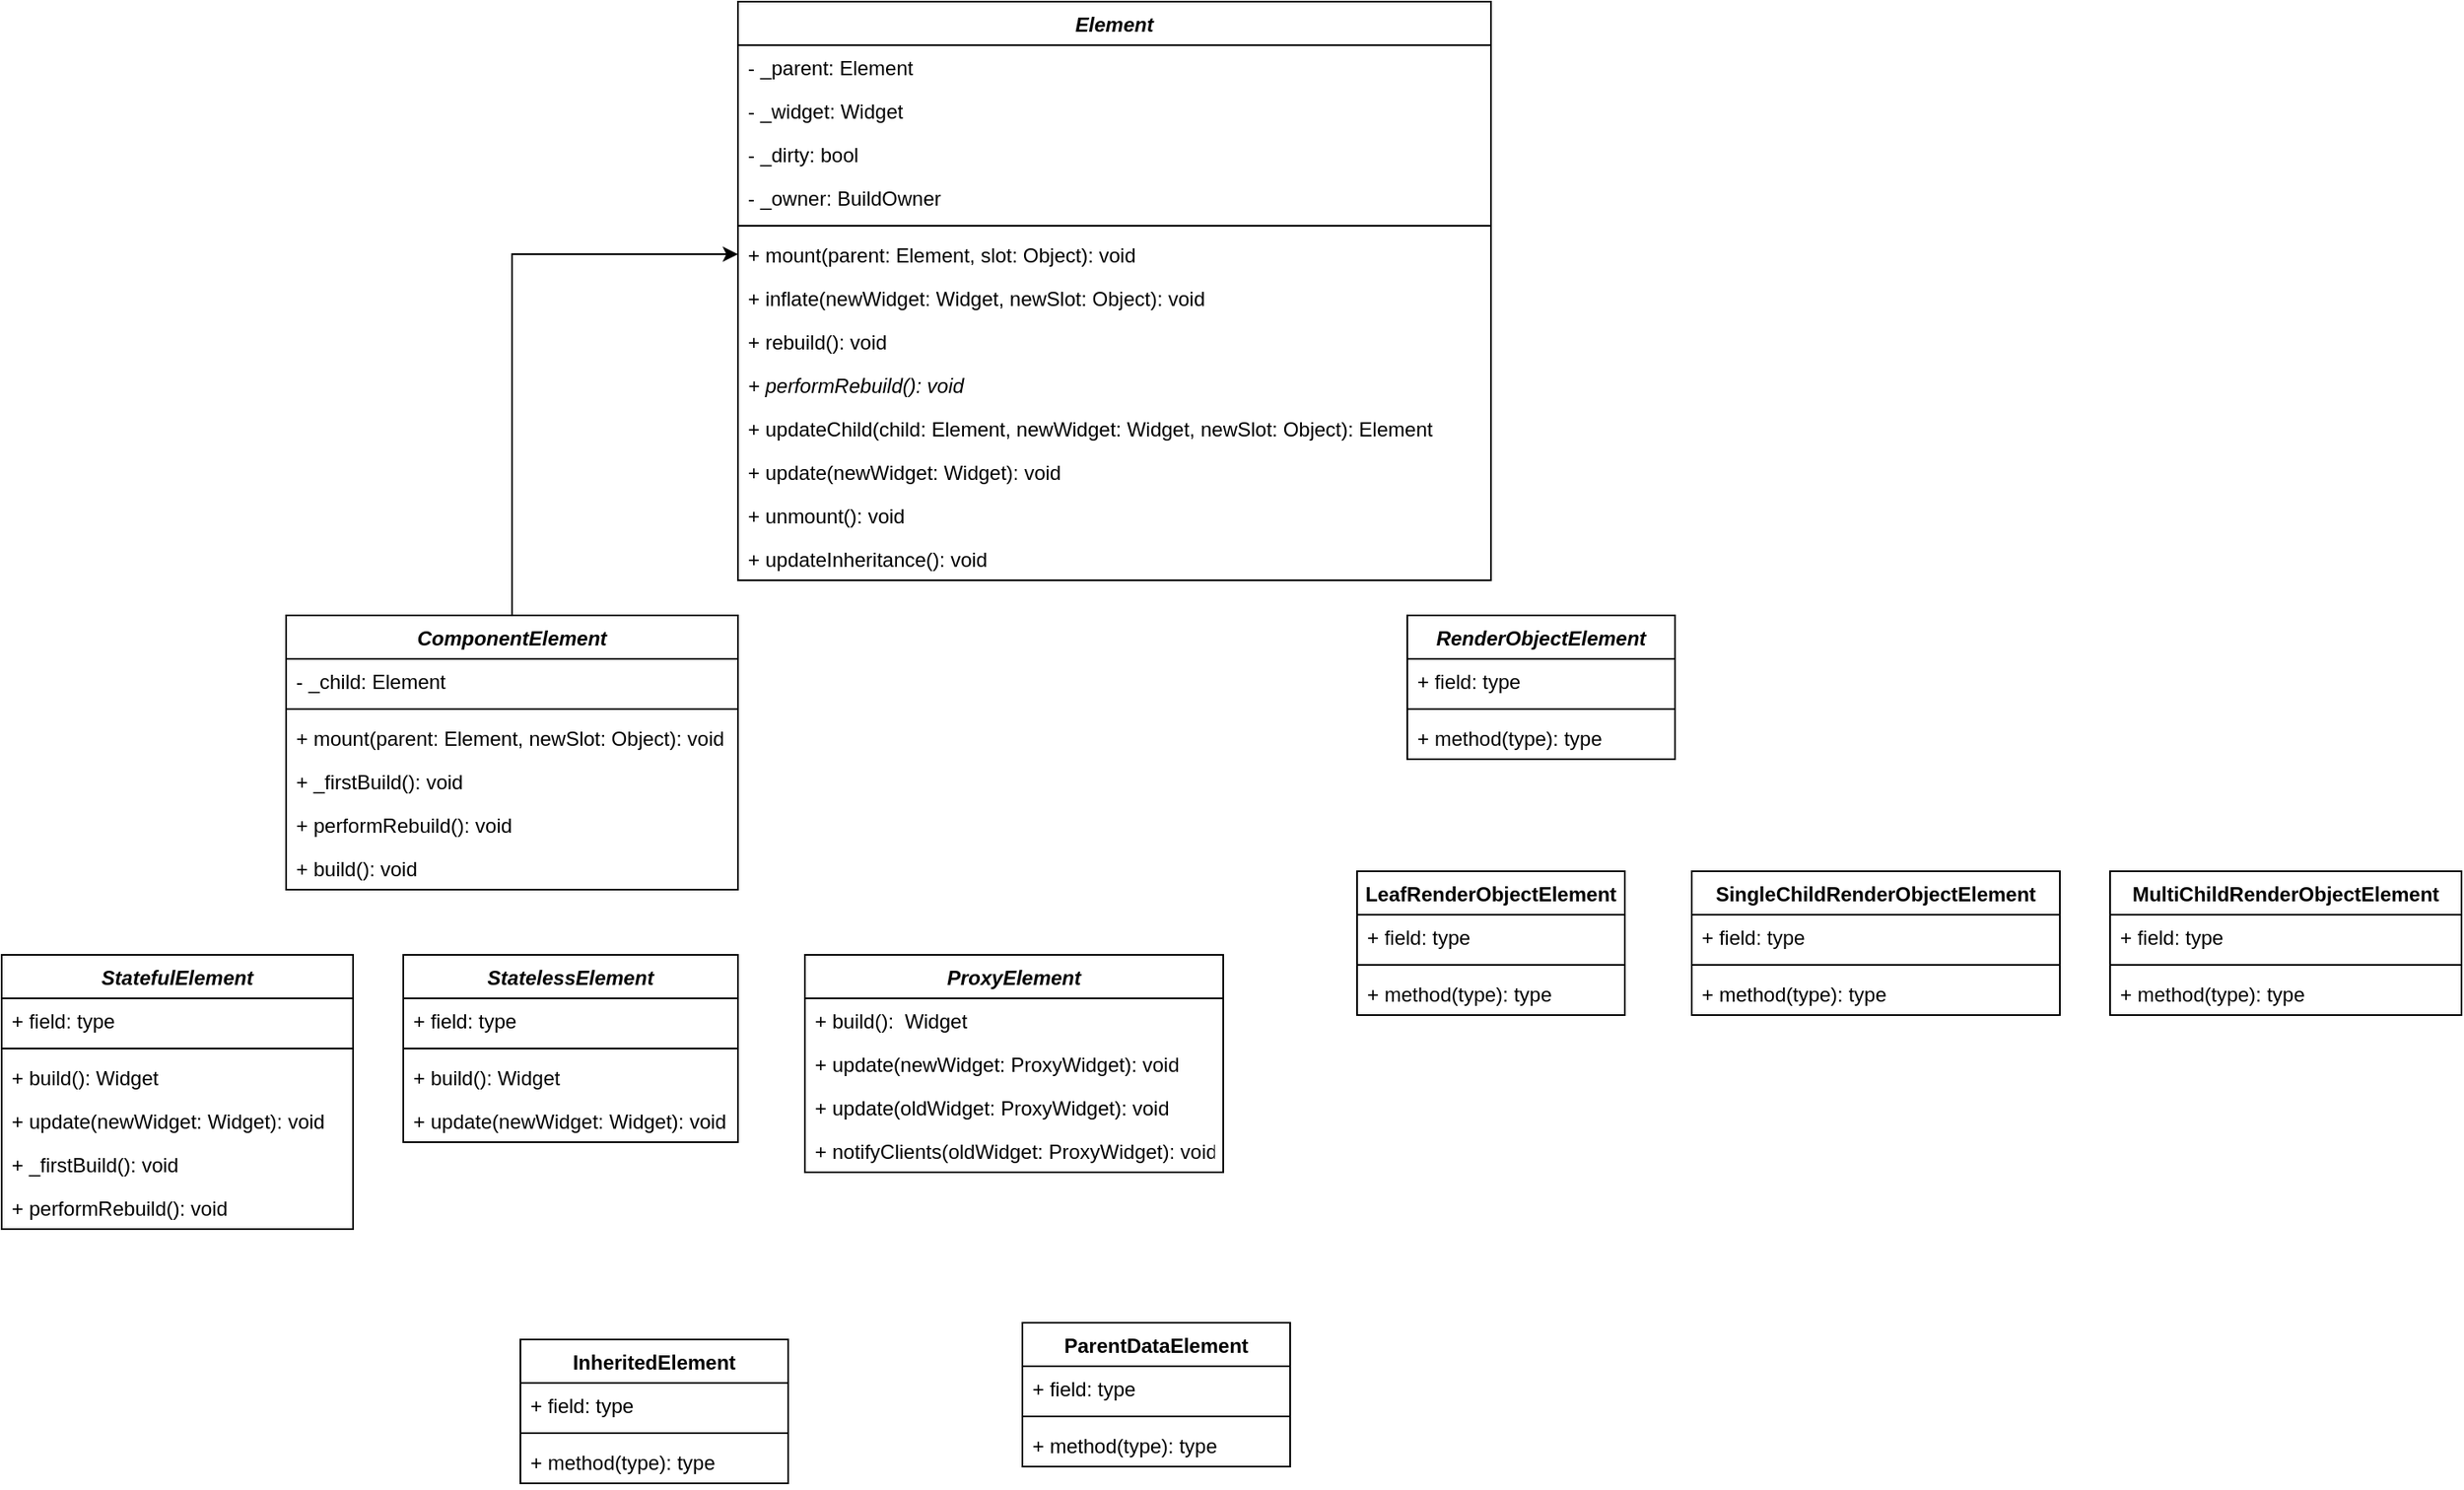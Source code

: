 <mxfile version="15.6.6" type="github">
  <diagram id="C5RBs43oDa-KdzZeNtuy" name="Page-1">
    <mxGraphModel dx="1426" dy="794" grid="1" gridSize="10" guides="1" tooltips="1" connect="1" arrows="1" fold="1" page="1" pageScale="1" pageWidth="3300" pageHeight="4681" math="0" shadow="0">
      <root>
        <mxCell id="WIyWlLk6GJQsqaUBKTNV-0" />
        <mxCell id="WIyWlLk6GJQsqaUBKTNV-1" parent="WIyWlLk6GJQsqaUBKTNV-0" />
        <mxCell id="LerAUGt3r7U3_QfFU6KK-8" style="edgeStyle=orthogonalEdgeStyle;rounded=0;orthogonalLoop=1;jettySize=auto;html=1;exitX=0.5;exitY=0;exitDx=0;exitDy=0;entryX=0;entryY=0.5;entryDx=0;entryDy=0;fontColor=default;" edge="1" parent="WIyWlLk6GJQsqaUBKTNV-1" source="WD202V9lpQKG9HwLek08-4" target="WD202V9lpQKG9HwLek08-48">
          <mxGeometry relative="1" as="geometry" />
        </mxCell>
        <mxCell id="WD202V9lpQKG9HwLek08-4" value="ComponentElement" style="swimlane;fontStyle=3;align=center;verticalAlign=top;childLayout=stackLayout;horizontal=1;startSize=26;horizontalStack=0;resizeParent=1;resizeParentMax=0;resizeLast=0;collapsible=1;marginBottom=0;fontColor=default;strokeColor=default;fillColor=default;" parent="WIyWlLk6GJQsqaUBKTNV-1" vertex="1">
          <mxGeometry x="180" y="377" width="270" height="164" as="geometry" />
        </mxCell>
        <mxCell id="WD202V9lpQKG9HwLek08-5" value="- _child: Element" style="text;strokeColor=none;fillColor=none;align=left;verticalAlign=top;spacingLeft=4;spacingRight=4;overflow=hidden;rotatable=0;points=[[0,0.5],[1,0.5]];portConstraint=eastwest;fontColor=default;" parent="WD202V9lpQKG9HwLek08-4" vertex="1">
          <mxGeometry y="26" width="270" height="26" as="geometry" />
        </mxCell>
        <mxCell id="WD202V9lpQKG9HwLek08-6" value="" style="line;strokeWidth=1;fillColor=none;align=left;verticalAlign=middle;spacingTop=-1;spacingLeft=3;spacingRight=3;rotatable=0;labelPosition=right;points=[];portConstraint=eastwest;fontColor=default;" parent="WD202V9lpQKG9HwLek08-4" vertex="1">
          <mxGeometry y="52" width="270" height="8" as="geometry" />
        </mxCell>
        <mxCell id="WD202V9lpQKG9HwLek08-7" value="+ mount(parent: Element, newSlot: Object): void" style="text;strokeColor=none;fillColor=none;align=left;verticalAlign=top;spacingLeft=4;spacingRight=4;overflow=hidden;rotatable=0;points=[[0,0.5],[1,0.5]];portConstraint=eastwest;fontColor=default;" parent="WD202V9lpQKG9HwLek08-4" vertex="1">
          <mxGeometry y="60" width="270" height="26" as="geometry" />
        </mxCell>
        <mxCell id="WD202V9lpQKG9HwLek08-58" value="+ _firstBuild(): void" style="text;strokeColor=none;fillColor=none;align=left;verticalAlign=top;spacingLeft=4;spacingRight=4;overflow=hidden;rotatable=0;points=[[0,0.5],[1,0.5]];portConstraint=eastwest;fontColor=default;" parent="WD202V9lpQKG9HwLek08-4" vertex="1">
          <mxGeometry y="86" width="270" height="26" as="geometry" />
        </mxCell>
        <mxCell id="LerAUGt3r7U3_QfFU6KK-0" value="+ performRebuild(): void" style="text;strokeColor=none;fillColor=none;align=left;verticalAlign=top;spacingLeft=4;spacingRight=4;overflow=hidden;rotatable=0;points=[[0,0.5],[1,0.5]];portConstraint=eastwest;fontColor=default;" vertex="1" parent="WD202V9lpQKG9HwLek08-4">
          <mxGeometry y="112" width="270" height="26" as="geometry" />
        </mxCell>
        <mxCell id="LerAUGt3r7U3_QfFU6KK-1" value="+ build(): void" style="text;strokeColor=none;fillColor=none;align=left;verticalAlign=top;spacingLeft=4;spacingRight=4;overflow=hidden;rotatable=0;points=[[0,0.5],[1,0.5]];portConstraint=eastwest;fontColor=default;" vertex="1" parent="WD202V9lpQKG9HwLek08-4">
          <mxGeometry y="138" width="270" height="26" as="geometry" />
        </mxCell>
        <mxCell id="WD202V9lpQKG9HwLek08-8" value="RenderObjectElement" style="swimlane;fontStyle=3;align=center;verticalAlign=top;childLayout=stackLayout;horizontal=1;startSize=26;horizontalStack=0;resizeParent=1;resizeParentMax=0;resizeLast=0;collapsible=1;marginBottom=0;fontColor=default;strokeColor=default;fillColor=default;" parent="WIyWlLk6GJQsqaUBKTNV-1" vertex="1">
          <mxGeometry x="850" y="377" width="160" height="86" as="geometry" />
        </mxCell>
        <mxCell id="WD202V9lpQKG9HwLek08-9" value="+ field: type" style="text;strokeColor=none;fillColor=none;align=left;verticalAlign=top;spacingLeft=4;spacingRight=4;overflow=hidden;rotatable=0;points=[[0,0.5],[1,0.5]];portConstraint=eastwest;fontColor=default;" parent="WD202V9lpQKG9HwLek08-8" vertex="1">
          <mxGeometry y="26" width="160" height="26" as="geometry" />
        </mxCell>
        <mxCell id="WD202V9lpQKG9HwLek08-10" value="" style="line;strokeWidth=1;fillColor=none;align=left;verticalAlign=middle;spacingTop=-1;spacingLeft=3;spacingRight=3;rotatable=0;labelPosition=right;points=[];portConstraint=eastwest;fontColor=default;" parent="WD202V9lpQKG9HwLek08-8" vertex="1">
          <mxGeometry y="52" width="160" height="8" as="geometry" />
        </mxCell>
        <mxCell id="WD202V9lpQKG9HwLek08-11" value="+ method(type): type" style="text;strokeColor=none;fillColor=none;align=left;verticalAlign=top;spacingLeft=4;spacingRight=4;overflow=hidden;rotatable=0;points=[[0,0.5],[1,0.5]];portConstraint=eastwest;fontColor=default;" parent="WD202V9lpQKG9HwLek08-8" vertex="1">
          <mxGeometry y="60" width="160" height="26" as="geometry" />
        </mxCell>
        <mxCell id="WD202V9lpQKG9HwLek08-45" value="Element" style="swimlane;fontStyle=3;align=center;verticalAlign=top;childLayout=stackLayout;horizontal=1;startSize=26;horizontalStack=0;resizeParent=1;resizeParentMax=0;resizeLast=0;collapsible=1;marginBottom=0;shadow=0;fontColor=default;strokeColor=default;fillColor=default;" parent="WIyWlLk6GJQsqaUBKTNV-1" vertex="1">
          <mxGeometry x="450" y="10" width="450" height="346" as="geometry" />
        </mxCell>
        <mxCell id="WD202V9lpQKG9HwLek08-49" value="- _parent: Element" style="text;strokeColor=none;fillColor=none;align=left;verticalAlign=top;spacingLeft=4;spacingRight=4;overflow=hidden;rotatable=0;points=[[0,0.5],[1,0.5]];portConstraint=eastwest;shadow=0;fontColor=default;startSize=26;" parent="WD202V9lpQKG9HwLek08-45" vertex="1">
          <mxGeometry y="26" width="450" height="26" as="geometry" />
        </mxCell>
        <mxCell id="WD202V9lpQKG9HwLek08-46" value="- _widget: Widget" style="text;strokeColor=none;fillColor=none;align=left;verticalAlign=top;spacingLeft=4;spacingRight=4;overflow=hidden;rotatable=0;points=[[0,0.5],[1,0.5]];portConstraint=eastwest;shadow=0;fontColor=default;startSize=26;" parent="WD202V9lpQKG9HwLek08-45" vertex="1">
          <mxGeometry y="52" width="450" height="26" as="geometry" />
        </mxCell>
        <mxCell id="WD202V9lpQKG9HwLek08-51" value="- _dirty: bool" style="text;strokeColor=none;fillColor=none;align=left;verticalAlign=top;spacingLeft=4;spacingRight=4;overflow=hidden;rotatable=0;points=[[0,0.5],[1,0.5]];portConstraint=eastwest;shadow=0;fontColor=default;startSize=26;" parent="WD202V9lpQKG9HwLek08-45" vertex="1">
          <mxGeometry y="78" width="450" height="26" as="geometry" />
        </mxCell>
        <mxCell id="WD202V9lpQKG9HwLek08-50" value="- _owner: BuildOwner" style="text;strokeColor=none;fillColor=none;align=left;verticalAlign=top;spacingLeft=4;spacingRight=4;overflow=hidden;rotatable=0;points=[[0,0.5],[1,0.5]];portConstraint=eastwest;shadow=0;fontColor=default;startSize=26;" parent="WD202V9lpQKG9HwLek08-45" vertex="1">
          <mxGeometry y="104" width="450" height="26" as="geometry" />
        </mxCell>
        <mxCell id="WD202V9lpQKG9HwLek08-47" value="" style="line;strokeWidth=1;fillColor=none;align=left;verticalAlign=middle;spacingTop=-1;spacingLeft=3;spacingRight=3;rotatable=0;labelPosition=right;points=[];portConstraint=eastwest;shadow=0;fontColor=default;startSize=26;" parent="WD202V9lpQKG9HwLek08-45" vertex="1">
          <mxGeometry y="130" width="450" height="8" as="geometry" />
        </mxCell>
        <mxCell id="WD202V9lpQKG9HwLek08-48" value="+ mount(parent: Element, slot: Object): void" style="text;strokeColor=none;fillColor=none;align=left;verticalAlign=top;spacingLeft=4;spacingRight=4;overflow=hidden;rotatable=0;points=[[0,0.5],[1,0.5]];portConstraint=eastwest;shadow=0;fontColor=default;startSize=26;" parent="WD202V9lpQKG9HwLek08-45" vertex="1">
          <mxGeometry y="138" width="450" height="26" as="geometry" />
        </mxCell>
        <mxCell id="WD202V9lpQKG9HwLek08-52" value="+ inflate(newWidget: Widget, newSlot: Object): void" style="text;strokeColor=none;fillColor=none;align=left;verticalAlign=top;spacingLeft=4;spacingRight=4;overflow=hidden;rotatable=0;points=[[0,0.5],[1,0.5]];portConstraint=eastwest;shadow=0;fontColor=default;startSize=26;" parent="WD202V9lpQKG9HwLek08-45" vertex="1">
          <mxGeometry y="164" width="450" height="26" as="geometry" />
        </mxCell>
        <mxCell id="WD202V9lpQKG9HwLek08-53" value="+ rebuild(): void" style="text;strokeColor=none;fillColor=none;align=left;verticalAlign=top;spacingLeft=4;spacingRight=4;overflow=hidden;rotatable=0;points=[[0,0.5],[1,0.5]];portConstraint=eastwest;shadow=0;fontColor=default;startSize=26;" parent="WD202V9lpQKG9HwLek08-45" vertex="1">
          <mxGeometry y="190" width="450" height="26" as="geometry" />
        </mxCell>
        <mxCell id="WD202V9lpQKG9HwLek08-54" value="+ performRebuild(): void" style="text;strokeColor=none;fillColor=none;align=left;verticalAlign=top;spacingLeft=4;spacingRight=4;overflow=hidden;rotatable=0;points=[[0,0.5],[1,0.5]];portConstraint=eastwest;shadow=0;fontColor=default;startSize=26;fontStyle=2" parent="WD202V9lpQKG9HwLek08-45" vertex="1">
          <mxGeometry y="216" width="450" height="26" as="geometry" />
        </mxCell>
        <mxCell id="WD202V9lpQKG9HwLek08-55" value="+ updateChild(child: Element, newWidget: Widget, newSlot: Object): Element" style="text;strokeColor=none;fillColor=none;align=left;verticalAlign=top;spacingLeft=4;spacingRight=4;overflow=hidden;rotatable=0;points=[[0,0.5],[1,0.5]];portConstraint=eastwest;shadow=0;fontColor=default;startSize=26;fontStyle=0" parent="WD202V9lpQKG9HwLek08-45" vertex="1">
          <mxGeometry y="242" width="450" height="26" as="geometry" />
        </mxCell>
        <mxCell id="WD202V9lpQKG9HwLek08-56" value="+ update(newWidget: Widget): void" style="text;strokeColor=none;fillColor=none;align=left;verticalAlign=top;spacingLeft=4;spacingRight=4;overflow=hidden;rotatable=0;points=[[0,0.5],[1,0.5]];portConstraint=eastwest;shadow=0;fontColor=default;startSize=26;fontStyle=0" parent="WD202V9lpQKG9HwLek08-45" vertex="1">
          <mxGeometry y="268" width="450" height="26" as="geometry" />
        </mxCell>
        <mxCell id="WD202V9lpQKG9HwLek08-57" value="+ unmount(): void" style="text;strokeColor=none;fillColor=none;align=left;verticalAlign=top;spacingLeft=4;spacingRight=4;overflow=hidden;rotatable=0;points=[[0,0.5],[1,0.5]];portConstraint=eastwest;shadow=0;fontColor=default;startSize=26;" parent="WD202V9lpQKG9HwLek08-45" vertex="1">
          <mxGeometry y="294" width="450" height="26" as="geometry" />
        </mxCell>
        <mxCell id="LerAUGt3r7U3_QfFU6KK-37" value="+ updateInheritance(): void" style="text;strokeColor=none;fillColor=none;align=left;verticalAlign=top;spacingLeft=4;spacingRight=4;overflow=hidden;rotatable=0;points=[[0,0.5],[1,0.5]];portConstraint=eastwest;shadow=0;fontColor=default;startSize=26;" vertex="1" parent="WD202V9lpQKG9HwLek08-45">
          <mxGeometry y="320" width="450" height="26" as="geometry" />
        </mxCell>
        <mxCell id="WD202V9lpQKG9HwLek08-63" value="InheritedElement" style="swimlane;fontStyle=1;align=center;verticalAlign=top;childLayout=stackLayout;horizontal=1;startSize=26;horizontalStack=0;resizeParent=1;resizeParentMax=0;resizeLast=0;collapsible=1;marginBottom=0;shadow=0;fontColor=default;strokeColor=default;fillColor=default;" parent="WIyWlLk6GJQsqaUBKTNV-1" vertex="1">
          <mxGeometry x="320" y="810" width="160" height="86" as="geometry" />
        </mxCell>
        <mxCell id="WD202V9lpQKG9HwLek08-64" value="+ field: type" style="text;strokeColor=none;fillColor=none;align=left;verticalAlign=top;spacingLeft=4;spacingRight=4;overflow=hidden;rotatable=0;points=[[0,0.5],[1,0.5]];portConstraint=eastwest;shadow=0;fontColor=default;startSize=26;" parent="WD202V9lpQKG9HwLek08-63" vertex="1">
          <mxGeometry y="26" width="160" height="26" as="geometry" />
        </mxCell>
        <mxCell id="WD202V9lpQKG9HwLek08-65" value="" style="line;strokeWidth=1;fillColor=none;align=left;verticalAlign=middle;spacingTop=-1;spacingLeft=3;spacingRight=3;rotatable=0;labelPosition=right;points=[];portConstraint=eastwest;shadow=0;fontColor=default;startSize=26;" parent="WD202V9lpQKG9HwLek08-63" vertex="1">
          <mxGeometry y="52" width="160" height="8" as="geometry" />
        </mxCell>
        <mxCell id="WD202V9lpQKG9HwLek08-66" value="+ method(type): type" style="text;strokeColor=none;fillColor=none;align=left;verticalAlign=top;spacingLeft=4;spacingRight=4;overflow=hidden;rotatable=0;points=[[0,0.5],[1,0.5]];portConstraint=eastwest;shadow=0;fontColor=default;startSize=26;" parent="WD202V9lpQKG9HwLek08-63" vertex="1">
          <mxGeometry y="60" width="160" height="26" as="geometry" />
        </mxCell>
        <mxCell id="WD202V9lpQKG9HwLek08-67" value="ParentDataElement" style="swimlane;fontStyle=1;align=center;verticalAlign=top;childLayout=stackLayout;horizontal=1;startSize=26;horizontalStack=0;resizeParent=1;resizeParentMax=0;resizeLast=0;collapsible=1;marginBottom=0;shadow=0;fontColor=default;strokeColor=default;fillColor=default;" parent="WIyWlLk6GJQsqaUBKTNV-1" vertex="1">
          <mxGeometry x="620" y="800" width="160" height="86" as="geometry" />
        </mxCell>
        <mxCell id="WD202V9lpQKG9HwLek08-68" value="+ field: type" style="text;strokeColor=none;fillColor=none;align=left;verticalAlign=top;spacingLeft=4;spacingRight=4;overflow=hidden;rotatable=0;points=[[0,0.5],[1,0.5]];portConstraint=eastwest;shadow=0;fontColor=default;startSize=26;" parent="WD202V9lpQKG9HwLek08-67" vertex="1">
          <mxGeometry y="26" width="160" height="26" as="geometry" />
        </mxCell>
        <mxCell id="WD202V9lpQKG9HwLek08-69" value="" style="line;strokeWidth=1;fillColor=none;align=left;verticalAlign=middle;spacingTop=-1;spacingLeft=3;spacingRight=3;rotatable=0;labelPosition=right;points=[];portConstraint=eastwest;shadow=0;fontColor=default;startSize=26;" parent="WD202V9lpQKG9HwLek08-67" vertex="1">
          <mxGeometry y="52" width="160" height="8" as="geometry" />
        </mxCell>
        <mxCell id="WD202V9lpQKG9HwLek08-70" value="+ method(type): type" style="text;strokeColor=none;fillColor=none;align=left;verticalAlign=top;spacingLeft=4;spacingRight=4;overflow=hidden;rotatable=0;points=[[0,0.5],[1,0.5]];portConstraint=eastwest;shadow=0;fontColor=default;startSize=26;" parent="WD202V9lpQKG9HwLek08-67" vertex="1">
          <mxGeometry y="60" width="160" height="26" as="geometry" />
        </mxCell>
        <mxCell id="WD202V9lpQKG9HwLek08-71" value="LeafRenderObjectElement" style="swimlane;fontStyle=1;align=center;verticalAlign=top;childLayout=stackLayout;horizontal=1;startSize=26;horizontalStack=0;resizeParent=1;resizeParentMax=0;resizeLast=0;collapsible=1;marginBottom=0;fontColor=default;strokeColor=default;fillColor=default;" parent="WIyWlLk6GJQsqaUBKTNV-1" vertex="1">
          <mxGeometry x="820" y="530" width="160" height="86" as="geometry" />
        </mxCell>
        <mxCell id="WD202V9lpQKG9HwLek08-72" value="+ field: type" style="text;strokeColor=none;fillColor=none;align=left;verticalAlign=top;spacingLeft=4;spacingRight=4;overflow=hidden;rotatable=0;points=[[0,0.5],[1,0.5]];portConstraint=eastwest;fontColor=default;" parent="WD202V9lpQKG9HwLek08-71" vertex="1">
          <mxGeometry y="26" width="160" height="26" as="geometry" />
        </mxCell>
        <mxCell id="WD202V9lpQKG9HwLek08-73" value="" style="line;strokeWidth=1;fillColor=none;align=left;verticalAlign=middle;spacingTop=-1;spacingLeft=3;spacingRight=3;rotatable=0;labelPosition=right;points=[];portConstraint=eastwest;fontColor=default;" parent="WD202V9lpQKG9HwLek08-71" vertex="1">
          <mxGeometry y="52" width="160" height="8" as="geometry" />
        </mxCell>
        <mxCell id="WD202V9lpQKG9HwLek08-74" value="+ method(type): type" style="text;strokeColor=none;fillColor=none;align=left;verticalAlign=top;spacingLeft=4;spacingRight=4;overflow=hidden;rotatable=0;points=[[0,0.5],[1,0.5]];portConstraint=eastwest;fontColor=default;" parent="WD202V9lpQKG9HwLek08-71" vertex="1">
          <mxGeometry y="60" width="160" height="26" as="geometry" />
        </mxCell>
        <mxCell id="WD202V9lpQKG9HwLek08-75" value="MultiChildRenderObjectElement" style="swimlane;fontStyle=1;align=center;verticalAlign=top;childLayout=stackLayout;horizontal=1;startSize=26;horizontalStack=0;resizeParent=1;resizeParentMax=0;resizeLast=0;collapsible=1;marginBottom=0;fontColor=default;strokeColor=default;fillColor=default;" parent="WIyWlLk6GJQsqaUBKTNV-1" vertex="1">
          <mxGeometry x="1270" y="530" width="210" height="86" as="geometry" />
        </mxCell>
        <mxCell id="WD202V9lpQKG9HwLek08-76" value="+ field: type" style="text;strokeColor=none;fillColor=none;align=left;verticalAlign=top;spacingLeft=4;spacingRight=4;overflow=hidden;rotatable=0;points=[[0,0.5],[1,0.5]];portConstraint=eastwest;fontColor=default;" parent="WD202V9lpQKG9HwLek08-75" vertex="1">
          <mxGeometry y="26" width="210" height="26" as="geometry" />
        </mxCell>
        <mxCell id="WD202V9lpQKG9HwLek08-77" value="" style="line;strokeWidth=1;fillColor=none;align=left;verticalAlign=middle;spacingTop=-1;spacingLeft=3;spacingRight=3;rotatable=0;labelPosition=right;points=[];portConstraint=eastwest;fontColor=default;" parent="WD202V9lpQKG9HwLek08-75" vertex="1">
          <mxGeometry y="52" width="210" height="8" as="geometry" />
        </mxCell>
        <mxCell id="WD202V9lpQKG9HwLek08-78" value="+ method(type): type" style="text;strokeColor=none;fillColor=none;align=left;verticalAlign=top;spacingLeft=4;spacingRight=4;overflow=hidden;rotatable=0;points=[[0,0.5],[1,0.5]];portConstraint=eastwest;fontColor=default;" parent="WD202V9lpQKG9HwLek08-75" vertex="1">
          <mxGeometry y="60" width="210" height="26" as="geometry" />
        </mxCell>
        <mxCell id="WD202V9lpQKG9HwLek08-79" value="SingleChildRenderObjectElement" style="swimlane;fontStyle=1;align=center;verticalAlign=top;childLayout=stackLayout;horizontal=1;startSize=26;horizontalStack=0;resizeParent=1;resizeParentMax=0;resizeLast=0;collapsible=1;marginBottom=0;fontColor=default;strokeColor=default;fillColor=default;" parent="WIyWlLk6GJQsqaUBKTNV-1" vertex="1">
          <mxGeometry x="1020" y="530" width="220" height="86" as="geometry" />
        </mxCell>
        <mxCell id="WD202V9lpQKG9HwLek08-80" value="+ field: type" style="text;strokeColor=none;fillColor=none;align=left;verticalAlign=top;spacingLeft=4;spacingRight=4;overflow=hidden;rotatable=0;points=[[0,0.5],[1,0.5]];portConstraint=eastwest;fontColor=default;" parent="WD202V9lpQKG9HwLek08-79" vertex="1">
          <mxGeometry y="26" width="220" height="26" as="geometry" />
        </mxCell>
        <mxCell id="WD202V9lpQKG9HwLek08-81" value="" style="line;strokeWidth=1;fillColor=none;align=left;verticalAlign=middle;spacingTop=-1;spacingLeft=3;spacingRight=3;rotatable=0;labelPosition=right;points=[];portConstraint=eastwest;fontColor=default;" parent="WD202V9lpQKG9HwLek08-79" vertex="1">
          <mxGeometry y="52" width="220" height="8" as="geometry" />
        </mxCell>
        <mxCell id="WD202V9lpQKG9HwLek08-82" value="+ method(type): type" style="text;strokeColor=none;fillColor=none;align=left;verticalAlign=top;spacingLeft=4;spacingRight=4;overflow=hidden;rotatable=0;points=[[0,0.5],[1,0.5]];portConstraint=eastwest;fontColor=default;" parent="WD202V9lpQKG9HwLek08-79" vertex="1">
          <mxGeometry y="60" width="220" height="26" as="geometry" />
        </mxCell>
        <mxCell id="LerAUGt3r7U3_QfFU6KK-9" value="StatefulElement" style="swimlane;fontStyle=3;align=center;verticalAlign=top;childLayout=stackLayout;horizontal=1;startSize=26;horizontalStack=0;resizeParent=1;resizeParentMax=0;resizeLast=0;collapsible=1;marginBottom=0;fontColor=default;strokeColor=default;fillColor=default;" vertex="1" parent="WIyWlLk6GJQsqaUBKTNV-1">
          <mxGeometry x="10" y="580" width="210" height="164" as="geometry" />
        </mxCell>
        <mxCell id="LerAUGt3r7U3_QfFU6KK-10" value="+ field: type" style="text;strokeColor=none;fillColor=none;align=left;verticalAlign=top;spacingLeft=4;spacingRight=4;overflow=hidden;rotatable=0;points=[[0,0.5],[1,0.5]];portConstraint=eastwest;fontColor=default;" vertex="1" parent="LerAUGt3r7U3_QfFU6KK-9">
          <mxGeometry y="26" width="210" height="26" as="geometry" />
        </mxCell>
        <mxCell id="LerAUGt3r7U3_QfFU6KK-11" value="" style="line;strokeWidth=1;fillColor=none;align=left;verticalAlign=middle;spacingTop=-1;spacingLeft=3;spacingRight=3;rotatable=0;labelPosition=right;points=[];portConstraint=eastwest;fontColor=default;" vertex="1" parent="LerAUGt3r7U3_QfFU6KK-9">
          <mxGeometry y="52" width="210" height="8" as="geometry" />
        </mxCell>
        <mxCell id="LerAUGt3r7U3_QfFU6KK-12" value="+ build(): Widget" style="text;strokeColor=none;fillColor=none;align=left;verticalAlign=top;spacingLeft=4;spacingRight=4;overflow=hidden;rotatable=0;points=[[0,0.5],[1,0.5]];portConstraint=eastwest;fontColor=default;" vertex="1" parent="LerAUGt3r7U3_QfFU6KK-9">
          <mxGeometry y="60" width="210" height="26" as="geometry" />
        </mxCell>
        <mxCell id="LerAUGt3r7U3_QfFU6KK-13" value="+ update(newWidget: Widget): void" style="text;strokeColor=none;fillColor=none;align=left;verticalAlign=top;spacingLeft=4;spacingRight=4;overflow=hidden;rotatable=0;points=[[0,0.5],[1,0.5]];portConstraint=eastwest;fontColor=default;" vertex="1" parent="LerAUGt3r7U3_QfFU6KK-9">
          <mxGeometry y="86" width="210" height="26" as="geometry" />
        </mxCell>
        <mxCell id="LerAUGt3r7U3_QfFU6KK-14" value="+ _firstBuild(): void" style="text;strokeColor=none;fillColor=none;align=left;verticalAlign=top;spacingLeft=4;spacingRight=4;overflow=hidden;rotatable=0;points=[[0,0.5],[1,0.5]];portConstraint=eastwest;fontColor=default;" vertex="1" parent="LerAUGt3r7U3_QfFU6KK-9">
          <mxGeometry y="112" width="210" height="26" as="geometry" />
        </mxCell>
        <mxCell id="LerAUGt3r7U3_QfFU6KK-21" value="+ performRebuild(): void" style="text;strokeColor=none;fillColor=none;align=left;verticalAlign=top;spacingLeft=4;spacingRight=4;overflow=hidden;rotatable=0;points=[[0,0.5],[1,0.5]];portConstraint=eastwest;fontColor=default;" vertex="1" parent="LerAUGt3r7U3_QfFU6KK-9">
          <mxGeometry y="138" width="210" height="26" as="geometry" />
        </mxCell>
        <mxCell id="LerAUGt3r7U3_QfFU6KK-22" value="StatelessElement" style="swimlane;fontStyle=3;align=center;verticalAlign=top;childLayout=stackLayout;horizontal=1;startSize=26;horizontalStack=0;resizeParent=1;resizeParentMax=0;resizeLast=0;collapsible=1;marginBottom=0;fontColor=default;strokeColor=default;fillColor=default;" vertex="1" parent="WIyWlLk6GJQsqaUBKTNV-1">
          <mxGeometry x="250" y="580" width="200" height="112" as="geometry" />
        </mxCell>
        <mxCell id="LerAUGt3r7U3_QfFU6KK-23" value="+ field: type" style="text;strokeColor=none;fillColor=none;align=left;verticalAlign=top;spacingLeft=4;spacingRight=4;overflow=hidden;rotatable=0;points=[[0,0.5],[1,0.5]];portConstraint=eastwest;fontColor=default;" vertex="1" parent="LerAUGt3r7U3_QfFU6KK-22">
          <mxGeometry y="26" width="200" height="26" as="geometry" />
        </mxCell>
        <mxCell id="LerAUGt3r7U3_QfFU6KK-24" value="" style="line;strokeWidth=1;fillColor=none;align=left;verticalAlign=middle;spacingTop=-1;spacingLeft=3;spacingRight=3;rotatable=0;labelPosition=right;points=[];portConstraint=eastwest;fontColor=default;" vertex="1" parent="LerAUGt3r7U3_QfFU6KK-22">
          <mxGeometry y="52" width="200" height="8" as="geometry" />
        </mxCell>
        <mxCell id="LerAUGt3r7U3_QfFU6KK-25" value="+ build(): Widget" style="text;strokeColor=none;fillColor=none;align=left;verticalAlign=top;spacingLeft=4;spacingRight=4;overflow=hidden;rotatable=0;points=[[0,0.5],[1,0.5]];portConstraint=eastwest;fontColor=default;" vertex="1" parent="LerAUGt3r7U3_QfFU6KK-22">
          <mxGeometry y="60" width="200" height="26" as="geometry" />
        </mxCell>
        <mxCell id="LerAUGt3r7U3_QfFU6KK-26" value="+ update(newWidget: Widget): void" style="text;strokeColor=none;fillColor=none;align=left;verticalAlign=top;spacingLeft=4;spacingRight=4;overflow=hidden;rotatable=0;points=[[0,0.5],[1,0.5]];portConstraint=eastwest;fontColor=default;" vertex="1" parent="LerAUGt3r7U3_QfFU6KK-22">
          <mxGeometry y="86" width="200" height="26" as="geometry" />
        </mxCell>
        <mxCell id="LerAUGt3r7U3_QfFU6KK-30" value="ProxyElement" style="swimlane;fontStyle=3;align=center;verticalAlign=top;childLayout=stackLayout;horizontal=1;startSize=26;horizontalStack=0;resizeParent=1;resizeParentMax=0;resizeLast=0;collapsible=1;marginBottom=0;labelBackgroundColor=default;fontColor=default;strokeColor=default;fillColor=default;" vertex="1" parent="WIyWlLk6GJQsqaUBKTNV-1">
          <mxGeometry x="490" y="580" width="250" height="130" as="geometry" />
        </mxCell>
        <mxCell id="LerAUGt3r7U3_QfFU6KK-33" value="+ build():  Widget" style="text;strokeColor=none;fillColor=none;align=left;verticalAlign=top;spacingLeft=4;spacingRight=4;overflow=hidden;rotatable=0;points=[[0,0.5],[1,0.5]];portConstraint=eastwest;labelBackgroundColor=default;fontColor=default;" vertex="1" parent="LerAUGt3r7U3_QfFU6KK-30">
          <mxGeometry y="26" width="250" height="26" as="geometry" />
        </mxCell>
        <mxCell id="LerAUGt3r7U3_QfFU6KK-34" value="+ update(newWidget: ProxyWidget): void" style="text;strokeColor=none;fillColor=none;align=left;verticalAlign=top;spacingLeft=4;spacingRight=4;overflow=hidden;rotatable=0;points=[[0,0.5],[1,0.5]];portConstraint=eastwest;labelBackgroundColor=default;fontColor=default;" vertex="1" parent="LerAUGt3r7U3_QfFU6KK-30">
          <mxGeometry y="52" width="250" height="26" as="geometry" />
        </mxCell>
        <mxCell id="LerAUGt3r7U3_QfFU6KK-35" value="+ update(oldWidget: ProxyWidget): void" style="text;strokeColor=none;fillColor=none;align=left;verticalAlign=top;spacingLeft=4;spacingRight=4;overflow=hidden;rotatable=0;points=[[0,0.5],[1,0.5]];portConstraint=eastwest;labelBackgroundColor=default;fontColor=default;" vertex="1" parent="LerAUGt3r7U3_QfFU6KK-30">
          <mxGeometry y="78" width="250" height="26" as="geometry" />
        </mxCell>
        <mxCell id="LerAUGt3r7U3_QfFU6KK-36" value="+ notifyClients(oldWidget: ProxyWidget): void" style="text;strokeColor=none;fillColor=none;align=left;verticalAlign=top;spacingLeft=4;spacingRight=4;overflow=hidden;rotatable=0;points=[[0,0.5],[1,0.5]];portConstraint=eastwest;labelBackgroundColor=default;fontColor=default;" vertex="1" parent="LerAUGt3r7U3_QfFU6KK-30">
          <mxGeometry y="104" width="250" height="26" as="geometry" />
        </mxCell>
      </root>
    </mxGraphModel>
  </diagram>
</mxfile>
